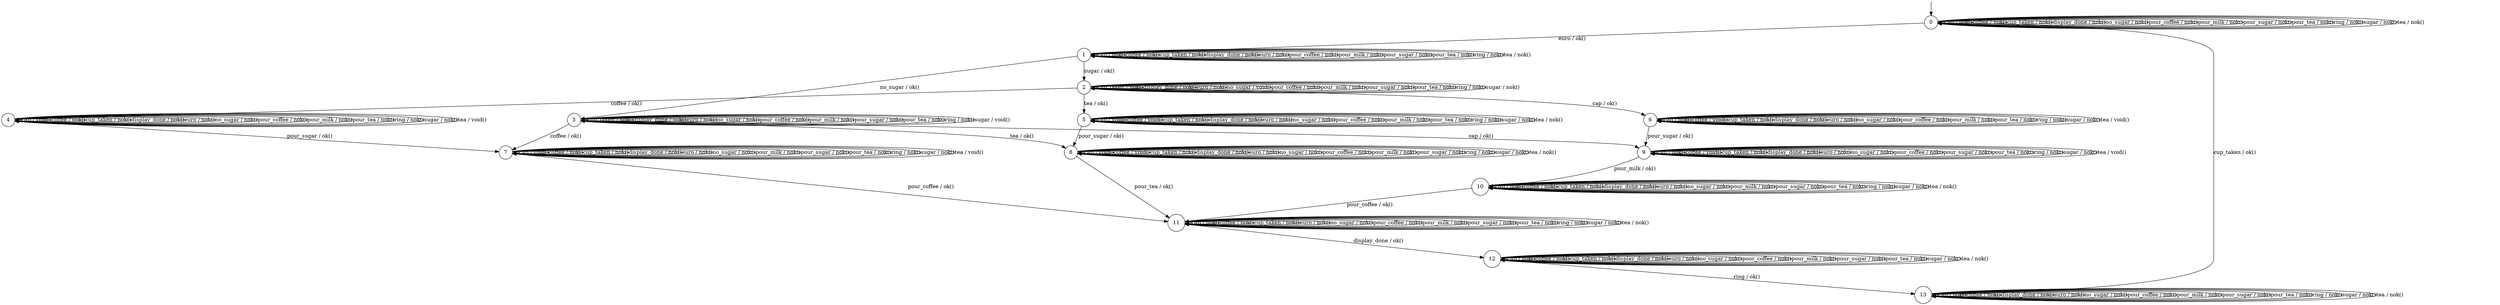 digraph g {

	s0 [shape="circle" label="0"];
	s1 [shape="circle" label="1"];
	s2 [shape="circle" label="2"];
	s3 [shape="circle" label="3"];
	s4 [shape="circle" label="4"];
	s5 [shape="circle" label="5"];
	s6 [shape="circle" label="6"];
	s7 [shape="circle" label="7"];
	s8 [shape="circle" label="8"];
	s9 [shape="circle" label="9"];
	s10 [shape="circle" label="10"];
	s11 [shape="circle" label="11"];
	s12 [shape="circle" label="12"];
	s13 [shape="circle" label="13"];
	s0 -> s0 [label="cap / nok()"];
	s0 -> s0 [label="coffee / nok()"];
	s0 -> s0 [label="cup_taken / nok()"];
	s0 -> s0 [label="display_done / nok()"];
	s0 -> s1 [label="euro / ok()"];
	s0 -> s0 [label="no_sugar / nok()"];
	s0 -> s0 [label="pour_coffee / nok()"];
	s0 -> s0 [label="pour_milk / nok()"];
	s0 -> s0 [label="pour_sugar / nok()"];
	s0 -> s0 [label="pour_tea / nok()"];
	s0 -> s0 [label="ring / nok()"];
	s0 -> s0 [label="sugar / nok()"];
	s0 -> s0 [label="tea / nok()"];
	s1 -> s1 [label="cap / nok()"];
	s1 -> s1 [label="coffee / nok()"];
	s1 -> s1 [label="cup_taken / nok()"];
	s1 -> s1 [label="display_done / nok()"];
	s1 -> s1 [label="euro / nok()"];
	s1 -> s3 [label="no_sugar / ok()"];
	s1 -> s1 [label="pour_coffee / nok()"];
	s1 -> s1 [label="pour_milk / nok()"];
	s1 -> s1 [label="pour_sugar / nok()"];
	s1 -> s1 [label="pour_tea / nok()"];
	s1 -> s1 [label="ring / nok()"];
	s1 -> s2 [label="sugar / ok()"];
	s1 -> s1 [label="tea / nok()"];
	s2 -> s6 [label="cap / ok()"];
	s2 -> s4 [label="coffee / ok()"];
	s2 -> s2 [label="cup_taken / nok()"];
	s2 -> s2 [label="display_done / nok()"];
	s2 -> s2 [label="euro / nok()"];
	s2 -> s2 [label="no_sugar / void()"];
	s2 -> s2 [label="pour_coffee / nok()"];
	s2 -> s2 [label="pour_milk / nok()"];
	s2 -> s2 [label="pour_sugar / nok()"];
	s2 -> s2 [label="pour_tea / nok()"];
	s2 -> s2 [label="ring / nok()"];
	s2 -> s2 [label="sugar / nok()"];
	s2 -> s5 [label="tea / ok()"];
	s3 -> s9 [label="cap / ok()"];
	s3 -> s7 [label="coffee / ok()"];
	s3 -> s3 [label="cup_taken / nok()"];
	s3 -> s3 [label="display_done / nok()"];
	s3 -> s3 [label="euro / nok()"];
	s3 -> s3 [label="no_sugar / nok()"];
	s3 -> s3 [label="pour_coffee / nok()"];
	s3 -> s3 [label="pour_milk / nok()"];
	s3 -> s3 [label="pour_sugar / nok()"];
	s3 -> s3 [label="pour_tea / nok()"];
	s3 -> s3 [label="ring / nok()"];
	s3 -> s3 [label="sugar / void()"];
	s3 -> s8 [label="tea / ok()"];
	s4 -> s4 [label="cap / void()"];
	s4 -> s4 [label="coffee / nok()"];
	s4 -> s4 [label="cup_taken / nok()"];
	s4 -> s4 [label="display_done / nok()"];
	s4 -> s4 [label="euro / nok()"];
	s4 -> s4 [label="no_sugar / nok()"];
	s4 -> s4 [label="pour_coffee / nok()"];
	s4 -> s4 [label="pour_milk / nok()"];
	s4 -> s7 [label="pour_sugar / ok()"];
	s4 -> s4 [label="pour_tea / nok()"];
	s4 -> s4 [label="ring / nok()"];
	s4 -> s4 [label="sugar / nok()"];
	s4 -> s4 [label="tea / void()"];
	s5 -> s5 [label="cap / void()"];
	s5 -> s5 [label="coffee / void()"];
	s5 -> s5 [label="cup_taken / nok()"];
	s5 -> s5 [label="display_done / nok()"];
	s5 -> s5 [label="euro / nok()"];
	s5 -> s5 [label="no_sugar / nok()"];
	s5 -> s5 [label="pour_coffee / nok()"];
	s5 -> s5 [label="pour_milk / nok()"];
	s5 -> s8 [label="pour_sugar / ok()"];
	s5 -> s5 [label="pour_tea / nok()"];
	s5 -> s5 [label="ring / nok()"];
	s5 -> s5 [label="sugar / nok()"];
	s5 -> s5 [label="tea / nok()"];
	s6 -> s6 [label="cap / nok()"];
	s6 -> s6 [label="coffee / void()"];
	s6 -> s6 [label="cup_taken / nok()"];
	s6 -> s6 [label="display_done / nok()"];
	s6 -> s6 [label="euro / nok()"];
	s6 -> s6 [label="no_sugar / nok()"];
	s6 -> s6 [label="pour_coffee / nok()"];
	s6 -> s6 [label="pour_milk / nok()"];
	s6 -> s9 [label="pour_sugar / ok()"];
	s6 -> s6 [label="pour_tea / nok()"];
	s6 -> s6 [label="ring / nok()"];
	s6 -> s6 [label="sugar / nok()"];
	s6 -> s6 [label="tea / void()"];
	s7 -> s7 [label="cap / void()"];
	s7 -> s7 [label="coffee / nok()"];
	s7 -> s7 [label="cup_taken / nok()"];
	s7 -> s7 [label="display_done / nok()"];
	s7 -> s7 [label="euro / nok()"];
	s7 -> s7 [label="no_sugar / nok()"];
	s7 -> s11 [label="pour_coffee / ok()"];
	s7 -> s7 [label="pour_milk / nok()"];
	s7 -> s7 [label="pour_sugar / nok()"];
	s7 -> s7 [label="pour_tea / nok()"];
	s7 -> s7 [label="ring / nok()"];
	s7 -> s7 [label="sugar / nok()"];
	s7 -> s7 [label="tea / void()"];
	s8 -> s8 [label="cap / void()"];
	s8 -> s8 [label="coffee / void()"];
	s8 -> s8 [label="cup_taken / nok()"];
	s8 -> s8 [label="display_done / nok()"];
	s8 -> s8 [label="euro / nok()"];
	s8 -> s8 [label="no_sugar / nok()"];
	s8 -> s8 [label="pour_coffee / nok()"];
	s8 -> s8 [label="pour_milk / nok()"];
	s8 -> s8 [label="pour_sugar / nok()"];
	s8 -> s11 [label="pour_tea / ok()"];
	s8 -> s8 [label="ring / nok()"];
	s8 -> s8 [label="sugar / nok()"];
	s8 -> s8 [label="tea / nok()"];
	s9 -> s9 [label="cap / nok()"];
	s9 -> s9 [label="coffee / void()"];
	s9 -> s9 [label="cup_taken / nok()"];
	s9 -> s9 [label="display_done / nok()"];
	s9 -> s9 [label="euro / nok()"];
	s9 -> s9 [label="no_sugar / nok()"];
	s9 -> s9 [label="pour_coffee / nok()"];
	s9 -> s10 [label="pour_milk / ok()"];
	s9 -> s9 [label="pour_sugar / nok()"];
	s9 -> s9 [label="pour_tea / nok()"];
	s9 -> s9 [label="ring / nok()"];
	s9 -> s9 [label="sugar / nok()"];
	s9 -> s9 [label="tea / void()"];
	s10 -> s10 [label="cap / nok()"];
	s10 -> s10 [label="coffee / nok()"];
	s10 -> s10 [label="cup_taken / nok()"];
	s10 -> s10 [label="display_done / nok()"];
	s10 -> s10 [label="euro / nok()"];
	s10 -> s10 [label="no_sugar / nok()"];
	s10 -> s11 [label="pour_coffee / ok()"];
	s10 -> s10 [label="pour_milk / nok()"];
	s10 -> s10 [label="pour_sugar / nok()"];
	s10 -> s10 [label="pour_tea / nok()"];
	s10 -> s10 [label="ring / nok()"];
	s10 -> s10 [label="sugar / nok()"];
	s10 -> s10 [label="tea / nok()"];
	s11 -> s11 [label="cap / nok()"];
	s11 -> s11 [label="coffee / nok()"];
	s11 -> s11 [label="cup_taken / nok()"];
	s11 -> s12 [label="display_done / ok()"];
	s11 -> s11 [label="euro / nok()"];
	s11 -> s11 [label="no_sugar / nok()"];
	s11 -> s11 [label="pour_coffee / nok()"];
	s11 -> s11 [label="pour_milk / nok()"];
	s11 -> s11 [label="pour_sugar / nok()"];
	s11 -> s11 [label="pour_tea / nok()"];
	s11 -> s11 [label="ring / nok()"];
	s11 -> s11 [label="sugar / nok()"];
	s11 -> s11 [label="tea / nok()"];
	s12 -> s12 [label="cap / nok()"];
	s12 -> s12 [label="coffee / nok()"];
	s12 -> s12 [label="cup_taken / nok()"];
	s12 -> s12 [label="display_done / nok()"];
	s12 -> s12 [label="euro / nok()"];
	s12 -> s12 [label="no_sugar / nok()"];
	s12 -> s12 [label="pour_coffee / nok()"];
	s12 -> s12 [label="pour_milk / nok()"];
	s12 -> s12 [label="pour_sugar / nok()"];
	s12 -> s12 [label="pour_tea / nok()"];
	s12 -> s13 [label="ring / ok()"];
	s12 -> s12 [label="sugar / nok()"];
	s12 -> s12 [label="tea / nok()"];
	s13 -> s13 [label="cap / nok()"];
	s13 -> s13 [label="coffee / nok()"];
	s13 -> s0 [label="cup_taken / ok()"];
	s13 -> s13 [label="display_done / nok()"];
	s13 -> s13 [label="euro / nok()"];
	s13 -> s13 [label="no_sugar / nok()"];
	s13 -> s13 [label="pour_coffee / nok()"];
	s13 -> s13 [label="pour_milk / nok()"];
	s13 -> s13 [label="pour_sugar / nok()"];
	s13 -> s13 [label="pour_tea / nok()"];
	s13 -> s13 [label="ring / nok()"];
	s13 -> s13 [label="sugar / nok()"];
	s13 -> s13 [label="tea / nok()"];

__start0 [label="" shape="none" width="0" height="0"];
__start0 -> s0;

}
